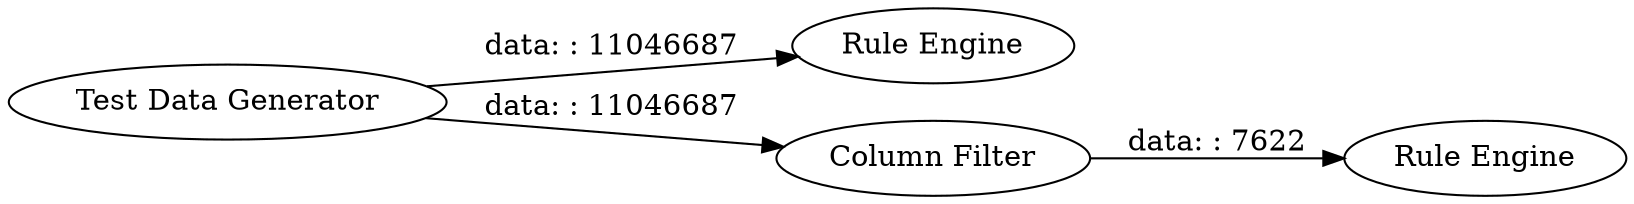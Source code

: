 digraph {
	"6364657043535901470_4" [label="Rule Engine"]
	"6364657043535901470_2" [label="Column Filter"]
	"6364657043535901470_1" [label="Test Data Generator"]
	"6364657043535901470_5" [label="Rule Engine"]
	"6364657043535901470_1" -> "6364657043535901470_2" [label="data: : 11046687"]
	"6364657043535901470_1" -> "6364657043535901470_4" [label="data: : 11046687"]
	"6364657043535901470_2" -> "6364657043535901470_5" [label="data: : 7622"]
	rankdir=LR
}
